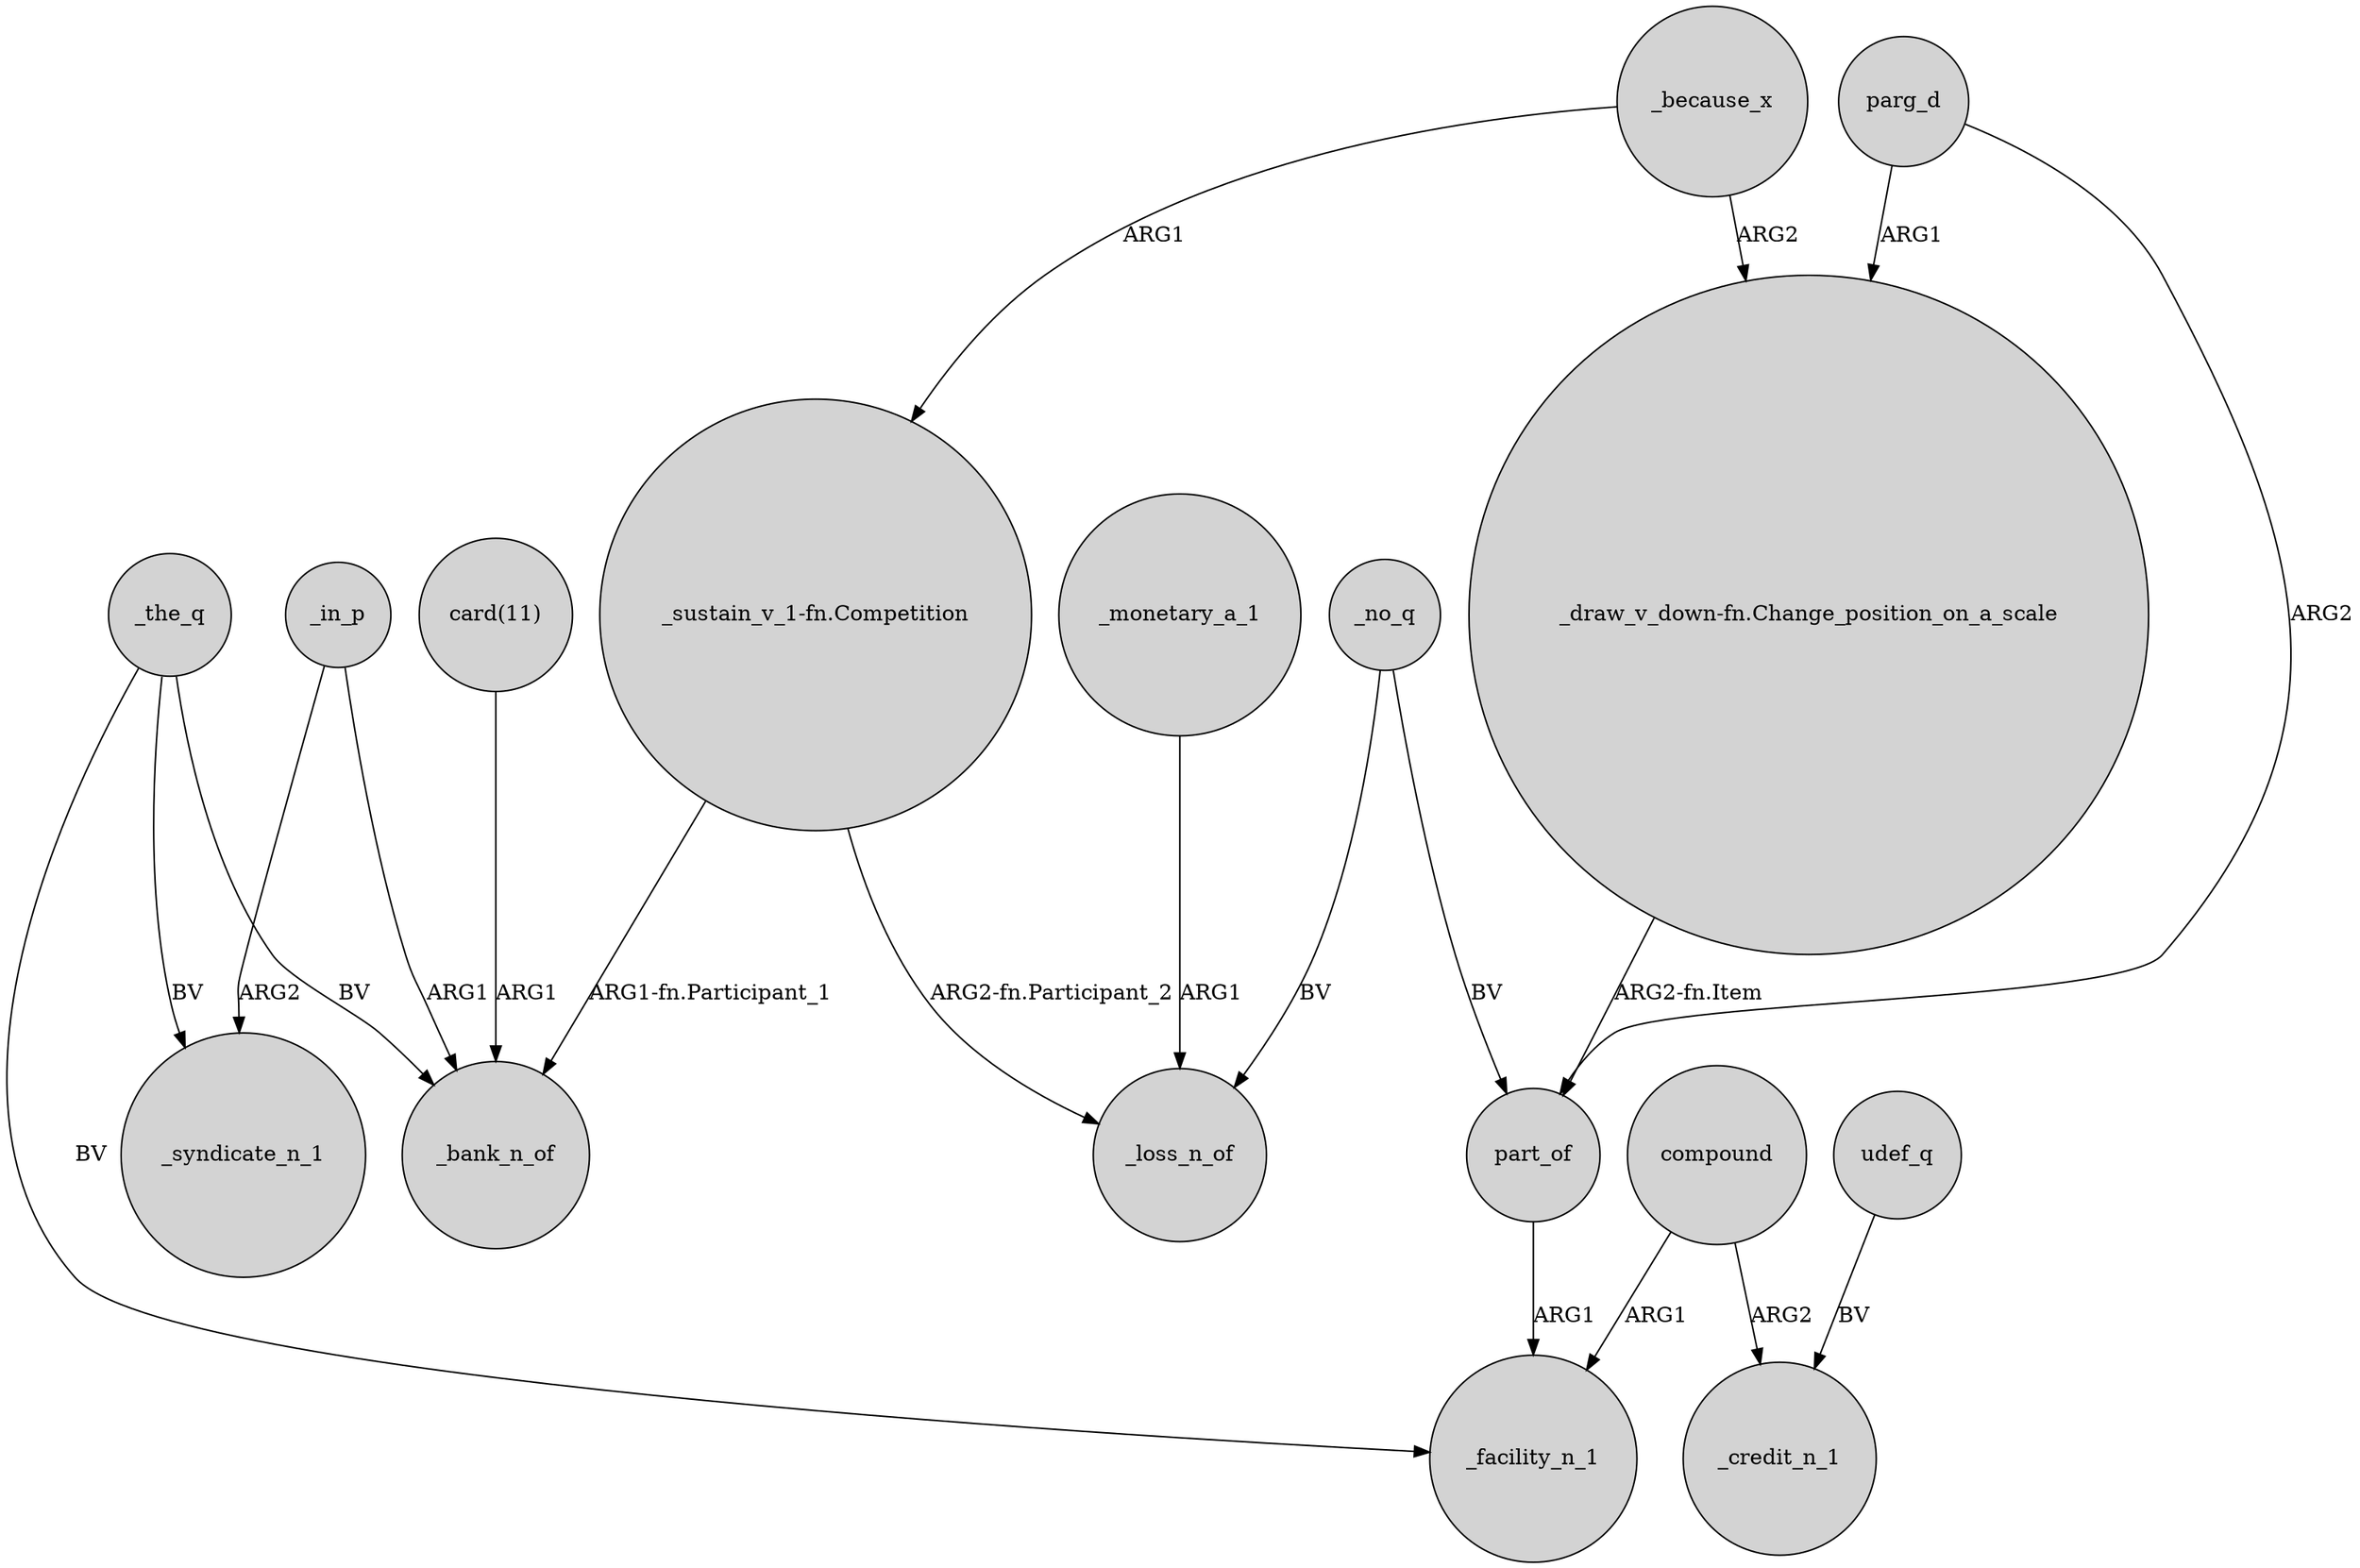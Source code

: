 digraph {
	node [shape=circle style=filled]
	_in_p -> _syndicate_n_1 [label=ARG2]
	_because_x -> "_sustain_v_1-fn.Competition" [label=ARG1]
	_the_q -> _bank_n_of [label=BV]
	"_sustain_v_1-fn.Competition" -> _bank_n_of [label="ARG1-fn.Participant_1"]
	_no_q -> _loss_n_of [label=BV]
	compound -> _facility_n_1 [label=ARG1]
	_monetary_a_1 -> _loss_n_of [label=ARG1]
	parg_d -> part_of [label=ARG2]
	"_draw_v_down-fn.Change_position_on_a_scale" -> part_of [label="ARG2-fn.Item"]
	_the_q -> _syndicate_n_1 [label=BV]
	_because_x -> "_draw_v_down-fn.Change_position_on_a_scale" [label=ARG2]
	parg_d -> "_draw_v_down-fn.Change_position_on_a_scale" [label=ARG1]
	_in_p -> _bank_n_of [label=ARG1]
	compound -> _credit_n_1 [label=ARG2]
	udef_q -> _credit_n_1 [label=BV]
	"_sustain_v_1-fn.Competition" -> _loss_n_of [label="ARG2-fn.Participant_2"]
	"card(11)" -> _bank_n_of [label=ARG1]
	_the_q -> _facility_n_1 [label=BV]
	part_of -> _facility_n_1 [label=ARG1]
	_no_q -> part_of [label=BV]
}

